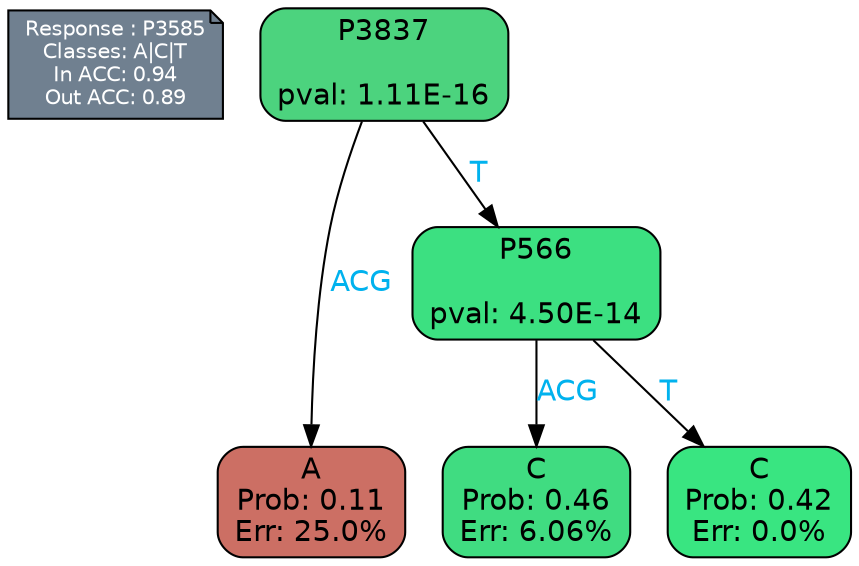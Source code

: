 digraph Tree {
node [shape=box, style="filled, rounded", color="black", fontname=helvetica] ;
graph [ranksep=equally, splines=polylines, bgcolor=transparent, dpi=600] ;
edge [fontname=helvetica] ;
LEGEND [label="Response : P3585
Classes: A|C|T
In ACC: 0.94
Out ACC: 0.89
",shape=note,align=left,style=filled,fillcolor="slategray",fontcolor="white",fontsize=10];1 [label="P3837

pval: 1.11E-16", fillcolor="#4cd37e"] ;
2 [label="A
Prob: 0.11
Err: 25.0%", fillcolor="#cc6f64"] ;
3 [label="P566

pval: 4.50E-14", fillcolor="#3ce081"] ;
4 [label="C
Prob: 0.46
Err: 6.06%", fillcolor="#40dc81"] ;
5 [label="C
Prob: 0.42
Err: 0.0%", fillcolor="#39e581"] ;
1 -> 2 [label="ACG",fontcolor=deepskyblue2] ;
1 -> 3 [label="T",fontcolor=deepskyblue2] ;
3 -> 4 [label="ACG",fontcolor=deepskyblue2] ;
3 -> 5 [label="T",fontcolor=deepskyblue2] ;
{rank = same; 2;4;5;}{rank = same; LEGEND;1;}}